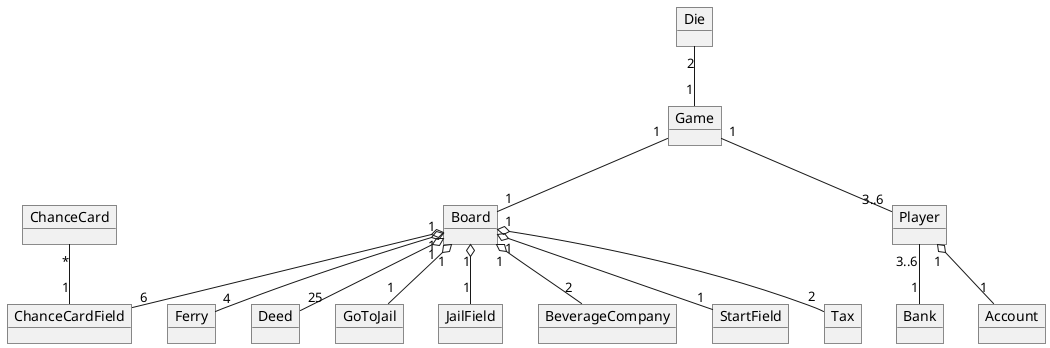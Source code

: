 @startuml
'https://plantuml.com/class-diagram


object Board {
}
object Bank {
}
object Player{
}
object Account {
}
object Game {
}
object ChanceCard {
}
object Die {
}
object Ferry{
}
object Deed{

}
object GoToJail
object JailField
object ChanceCardField
object BeverageCompany
object StartField
object Tax

Player "3..6" -- "1" Bank
Player "1" o-- "1" Account
Die "2" -- "1" Game
Game "1" -- "3..6" Player
Game "1" -- "1" Board
ChanceCard "*" -- "1" ChanceCardField
Board "1" o-- "4" Ferry
Board "1" o-- "2"BeverageCompany
Board "1" o-- "6" ChanceCardField
Board "1" o-- "1" JailField
Board "1" o-- "1" GoToJail
Board "1" o-- "1" StartField
Board "1" o-- "2" Tax
Board "1" o-- "25" Deed





@enduml
